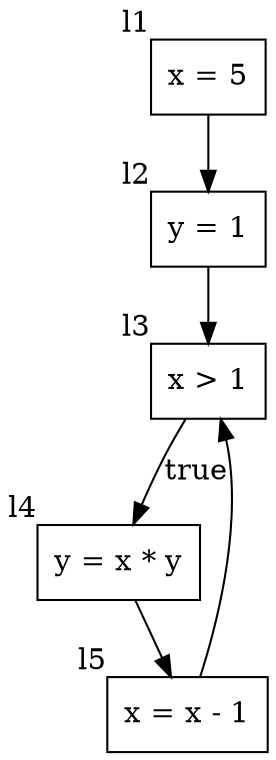 digraph control_flow_graph {
	node [shape=box]
	l1 [label="x = 5" xlabel=l1]
	l2 [label="y = 1" xlabel=l2]
	l1 -> l2
	l3 [label="x > 1" xlabel=l3]
	l4 [label="y = x * y" xlabel=l4]
	l5 [label="x = x - 1" xlabel=l5]
	l4 -> l5
	l3 -> l4 [label=true]
	l5 -> l3
	l2 -> l3
}
